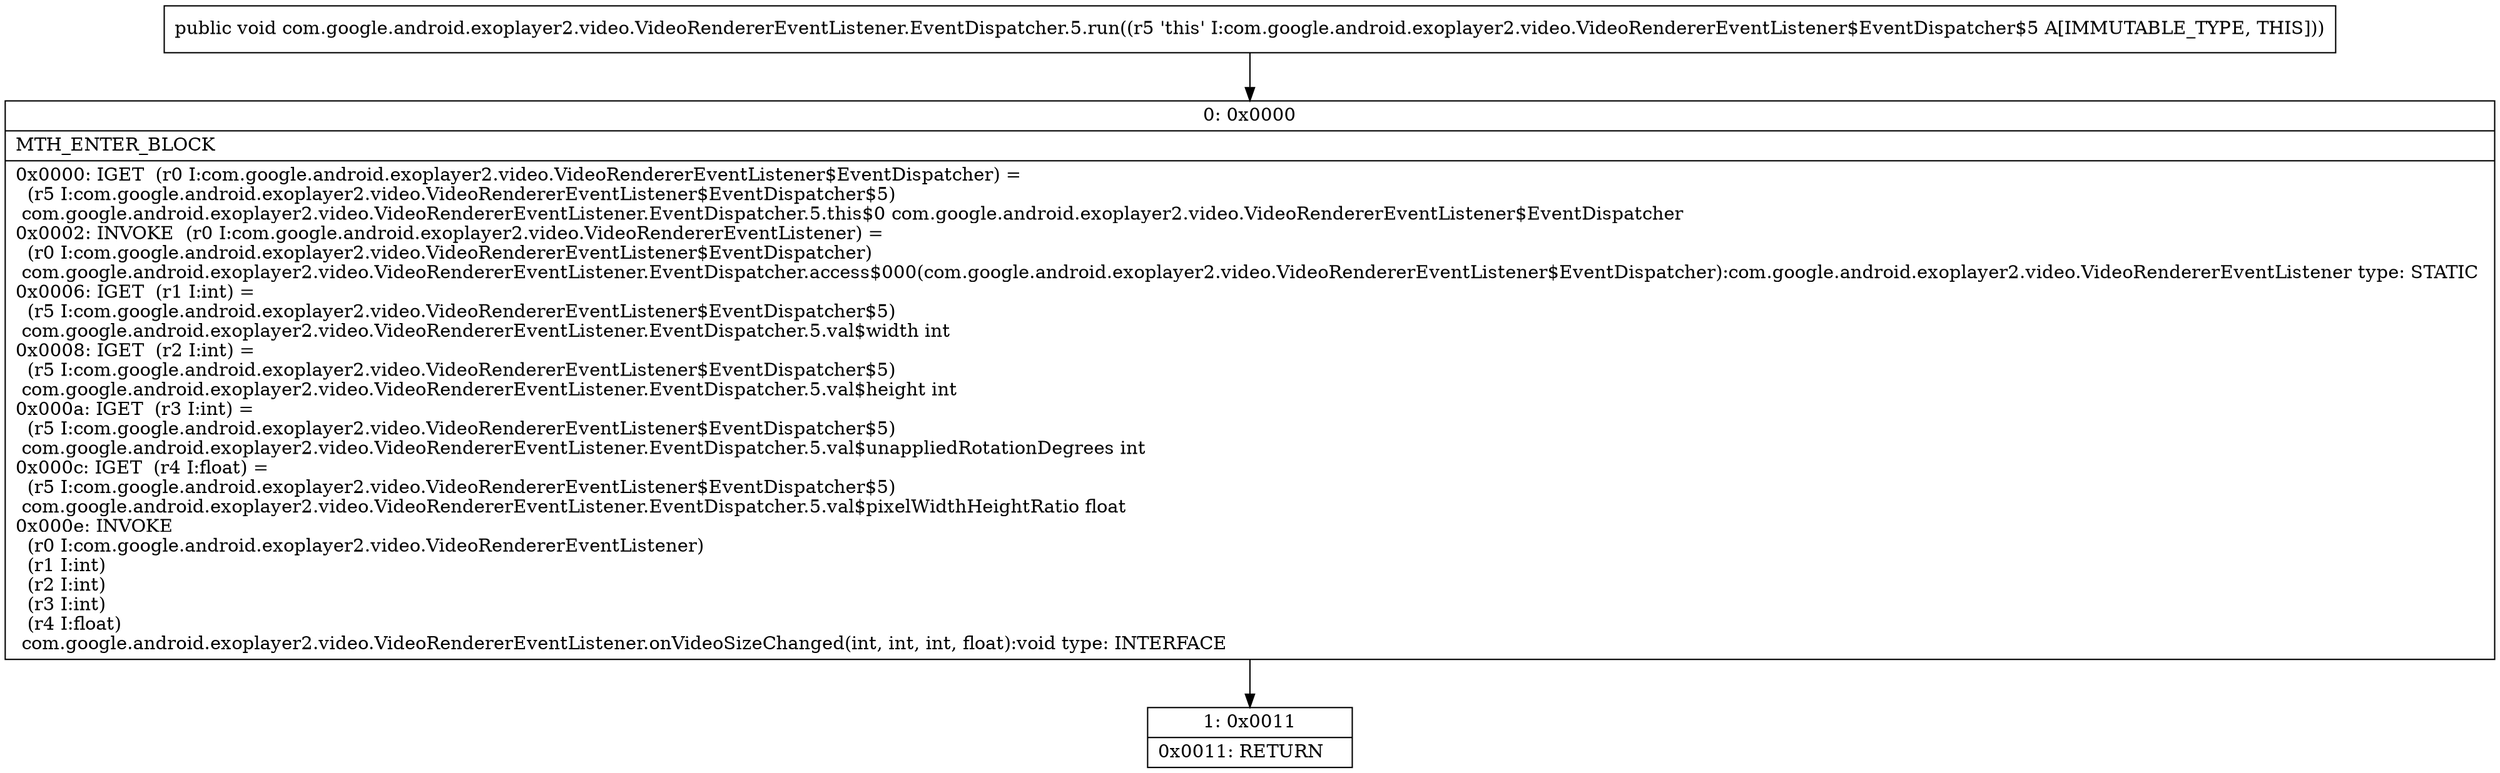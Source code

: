 digraph "CFG forcom.google.android.exoplayer2.video.VideoRendererEventListener.EventDispatcher.5.run()V" {
Node_0 [shape=record,label="{0\:\ 0x0000|MTH_ENTER_BLOCK\l|0x0000: IGET  (r0 I:com.google.android.exoplayer2.video.VideoRendererEventListener$EventDispatcher) = \l  (r5 I:com.google.android.exoplayer2.video.VideoRendererEventListener$EventDispatcher$5)\l com.google.android.exoplayer2.video.VideoRendererEventListener.EventDispatcher.5.this$0 com.google.android.exoplayer2.video.VideoRendererEventListener$EventDispatcher \l0x0002: INVOKE  (r0 I:com.google.android.exoplayer2.video.VideoRendererEventListener) = \l  (r0 I:com.google.android.exoplayer2.video.VideoRendererEventListener$EventDispatcher)\l com.google.android.exoplayer2.video.VideoRendererEventListener.EventDispatcher.access$000(com.google.android.exoplayer2.video.VideoRendererEventListener$EventDispatcher):com.google.android.exoplayer2.video.VideoRendererEventListener type: STATIC \l0x0006: IGET  (r1 I:int) = \l  (r5 I:com.google.android.exoplayer2.video.VideoRendererEventListener$EventDispatcher$5)\l com.google.android.exoplayer2.video.VideoRendererEventListener.EventDispatcher.5.val$width int \l0x0008: IGET  (r2 I:int) = \l  (r5 I:com.google.android.exoplayer2.video.VideoRendererEventListener$EventDispatcher$5)\l com.google.android.exoplayer2.video.VideoRendererEventListener.EventDispatcher.5.val$height int \l0x000a: IGET  (r3 I:int) = \l  (r5 I:com.google.android.exoplayer2.video.VideoRendererEventListener$EventDispatcher$5)\l com.google.android.exoplayer2.video.VideoRendererEventListener.EventDispatcher.5.val$unappliedRotationDegrees int \l0x000c: IGET  (r4 I:float) = \l  (r5 I:com.google.android.exoplayer2.video.VideoRendererEventListener$EventDispatcher$5)\l com.google.android.exoplayer2.video.VideoRendererEventListener.EventDispatcher.5.val$pixelWidthHeightRatio float \l0x000e: INVOKE  \l  (r0 I:com.google.android.exoplayer2.video.VideoRendererEventListener)\l  (r1 I:int)\l  (r2 I:int)\l  (r3 I:int)\l  (r4 I:float)\l com.google.android.exoplayer2.video.VideoRendererEventListener.onVideoSizeChanged(int, int, int, float):void type: INTERFACE \l}"];
Node_1 [shape=record,label="{1\:\ 0x0011|0x0011: RETURN   \l}"];
MethodNode[shape=record,label="{public void com.google.android.exoplayer2.video.VideoRendererEventListener.EventDispatcher.5.run((r5 'this' I:com.google.android.exoplayer2.video.VideoRendererEventListener$EventDispatcher$5 A[IMMUTABLE_TYPE, THIS])) }"];
MethodNode -> Node_0;
Node_0 -> Node_1;
}

